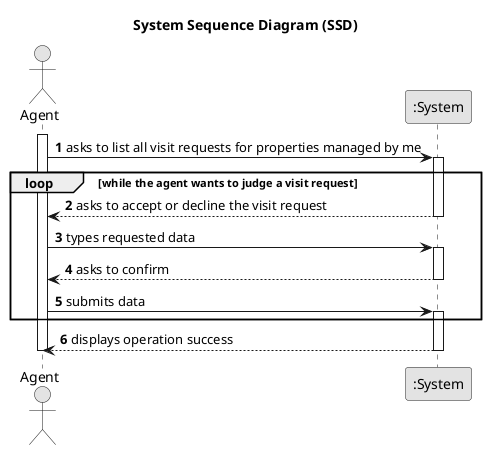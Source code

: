 @startuml
skinparam monochrome true
skinparam packageStyle rectangle
skinparam shadowing false

title System Sequence Diagram (SSD)

autonumber

actor "Agent" as Agent
participant ":System" as System


activate Agent

    Agent -> System : asks to list all visit requests for properties managed by me
    activate System

loop while the agent wants to judge a visit request

    System --> Agent : asks to accept or decline the visit request
        deactivate System

    Agent -> System : types requested data
    activate System

    System --> Agent : asks to confirm
        deactivate System

    Agent -> System : submits data
    activate System

end loop

    System --> Agent : displays operation success
        deactivate System

deactivate Agent

@enduml